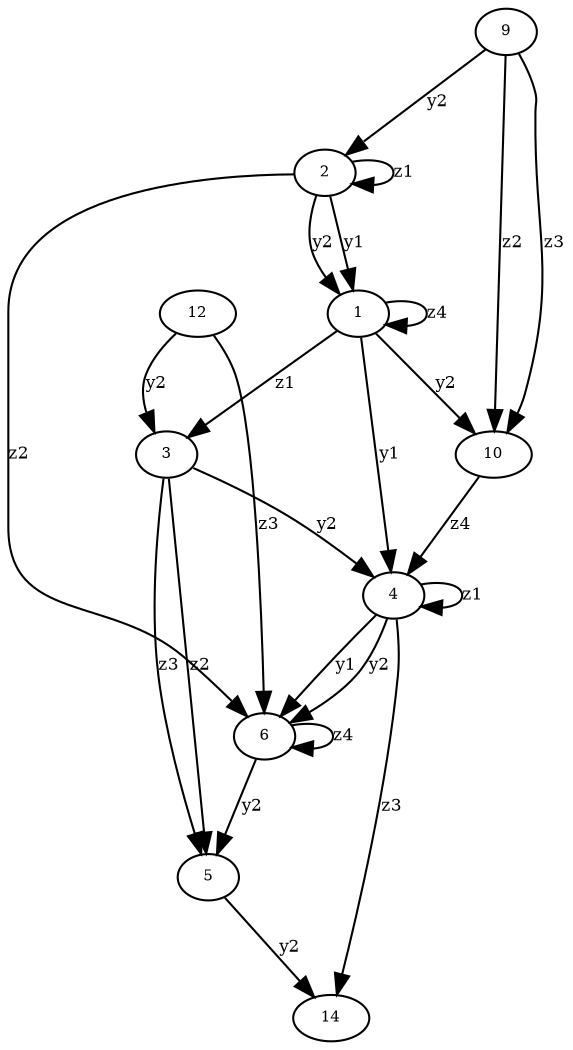digraph D {
"Hv1" [label="1",fontsize=7,width=.01,height=.01];
"Hv1" -> "Hv1" [label="z4",fontsize=8];
"Hv1" -> "Hv4" [label="y1",fontsize=8];
"Hv1" -> "Hv8" [label="y2",fontsize=8];
"Hv1" -> "Hv3" [label="z1",fontsize=8];
"Hv2" [label="2",fontsize=7,width=.01,height=.01];
"Hv2" -> "Hv1" [label="y1",fontsize=8];
"Hv2" -> "Hv1" [label="y2",fontsize=8];
"Hv2" -> "Hv2" [label="z1",fontsize=8];
"Hv2" -> "Hv6" [label="z2",fontsize=8];
"Hv3" [label="3",fontsize=7,width=.01,height=.01];
"Hv3" -> "Hv4" [label="y2",fontsize=8];
"Hv3" -> "Hv5" [label="z2",fontsize=8];
"Hv3" -> "Hv5" [label="z3",fontsize=8];
"Hv4" [label="4",fontsize=7,width=.01,height=.01];
"Hv4" -> "Hv6" [label="y1",fontsize=8];
"Hv4" -> "Hv6" [label="y2",fontsize=8];
"Hv4" -> "Hv4" [label="z1",fontsize=8];
"Hv4" -> "Hv10" [label="z3",fontsize=8];
"Hv5" [label="5",fontsize=7,width=.01,height=.01];
"Hv5" -> "Hv10" [label="y2",fontsize=8];
"Hv6" [label="6",fontsize=7,width=.01,height=.01];
"Hv6" -> "Hv6" [label="z4",fontsize=8];
"Hv6" -> "Hv5" [label="y2",fontsize=8];
"Hv7" [label="9",fontsize=7,width=.01,height=.01];
"Hv7" -> "Hv2" [label="y2",fontsize=8];
"Hv7" -> "Hv8" [label="z2",fontsize=8];
"Hv7" -> "Hv8" [label="z3",fontsize=8];
"Hv8" [label="10",fontsize=7,width=.01,height=.01];
"Hv8" -> "Hv4" [label="z4",fontsize=8];
"Hv9" [label="12",fontsize=7,width=.01,height=.01];
"Hv9" -> "Hv3" [label="y2",fontsize=8];
"Hv9" -> "Hv6" [label="z3",fontsize=8];
"Hv10" [label="14",fontsize=7,width=.01,height=.01];
}
